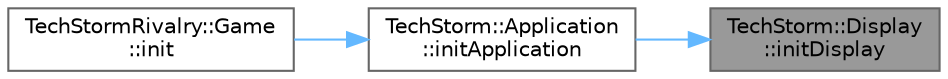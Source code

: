 digraph "TechStorm::Display::initDisplay"
{
 // LATEX_PDF_SIZE
  bgcolor="transparent";
  edge [fontname=Helvetica,fontsize=10,labelfontname=Helvetica,labelfontsize=10];
  node [fontname=Helvetica,fontsize=10,shape=box,height=0.2,width=0.4];
  rankdir="RL";
  Node1 [id="Node000001",label="TechStorm::Display\l::initDisplay",height=0.2,width=0.4,color="gray40", fillcolor="grey60", style="filled", fontcolor="black",tooltip=" "];
  Node1 -> Node2 [id="edge1_Node000001_Node000002",dir="back",color="steelblue1",style="solid",tooltip=" "];
  Node2 [id="Node000002",label="TechStorm::Application\l::initApplication",height=0.2,width=0.4,color="grey40", fillcolor="white", style="filled",URL="$class_tech_storm_1_1_application.html#a75a2a2c9d87674ff79605b3506645ef8",tooltip=" "];
  Node2 -> Node3 [id="edge2_Node000002_Node000003",dir="back",color="steelblue1",style="solid",tooltip=" "];
  Node3 [id="Node000003",label="TechStormRivalry::Game\l::init",height=0.2,width=0.4,color="grey40", fillcolor="white", style="filled",URL="$class_tech_storm_rivalry_1_1_game.html#a27c5f38ca8a83e6c96267e2c60b5c407",tooltip=" "];
}
